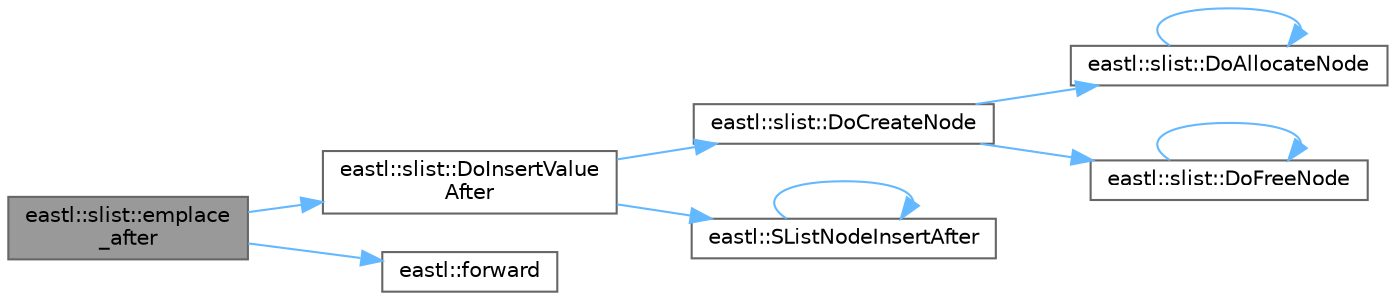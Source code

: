digraph "eastl::slist::emplace_after"
{
 // LATEX_PDF_SIZE
  bgcolor="transparent";
  edge [fontname=Helvetica,fontsize=10,labelfontname=Helvetica,labelfontsize=10];
  node [fontname=Helvetica,fontsize=10,shape=box,height=0.2,width=0.4];
  rankdir="LR";
  Node1 [id="Node000001",label="eastl::slist::emplace\l_after",height=0.2,width=0.4,color="gray40", fillcolor="grey60", style="filled", fontcolor="black",tooltip=" "];
  Node1 -> Node2 [id="edge10_Node000001_Node000002",color="steelblue1",style="solid",tooltip=" "];
  Node2 [id="Node000002",label="eastl::slist::DoInsertValue\lAfter",height=0.2,width=0.4,color="grey40", fillcolor="white", style="filled",URL="$classeastl_1_1slist.html#a6ede7e3cc7bd0946aecfd69ba2719cfc",tooltip=" "];
  Node2 -> Node3 [id="edge11_Node000002_Node000003",color="steelblue1",style="solid",tooltip=" "];
  Node3 [id="Node000003",label="eastl::slist::DoCreateNode",height=0.2,width=0.4,color="grey40", fillcolor="white", style="filled",URL="$classeastl_1_1slist.html#acdc292f2c5161542814df3aff2e4d956",tooltip=" "];
  Node3 -> Node4 [id="edge12_Node000003_Node000004",color="steelblue1",style="solid",tooltip=" "];
  Node4 [id="Node000004",label="eastl::slist::DoAllocateNode",height=0.2,width=0.4,color="grey40", fillcolor="white", style="filled",URL="$classeastl_1_1slist.html#abf9829ccc39d1a2a1457a9dd32dec762",tooltip=" "];
  Node4 -> Node4 [id="edge13_Node000004_Node000004",color="steelblue1",style="solid",tooltip=" "];
  Node3 -> Node5 [id="edge14_Node000003_Node000005",color="steelblue1",style="solid",tooltip=" "];
  Node5 [id="Node000005",label="eastl::slist::DoFreeNode",height=0.2,width=0.4,color="grey40", fillcolor="white", style="filled",URL="$classeastl_1_1slist.html#ad8da57c75fff0ac10ebb1bcdbc66b3bf",tooltip=" "];
  Node5 -> Node5 [id="edge15_Node000005_Node000005",color="steelblue1",style="solid",tooltip=" "];
  Node2 -> Node6 [id="edge16_Node000002_Node000006",color="steelblue1",style="solid",tooltip=" "];
  Node6 [id="Node000006",label="eastl::SListNodeInsertAfter",height=0.2,width=0.4,color="grey40", fillcolor="white", style="filled",URL="$namespaceeastl.html#a0680f457f887ba4bd2578097f8313dc9",tooltip=" "];
  Node6 -> Node6 [id="edge17_Node000006_Node000006",color="steelblue1",style="solid",tooltip=" "];
  Node1 -> Node7 [id="edge18_Node000001_Node000007",color="steelblue1",style="solid",tooltip=" "];
  Node7 [id="Node000007",label="eastl::forward",height=0.2,width=0.4,color="grey40", fillcolor="white", style="filled",URL="$namespaceeastl.html#a36662e86289d74a927ced4b51496fce5",tooltip=" "];
}
